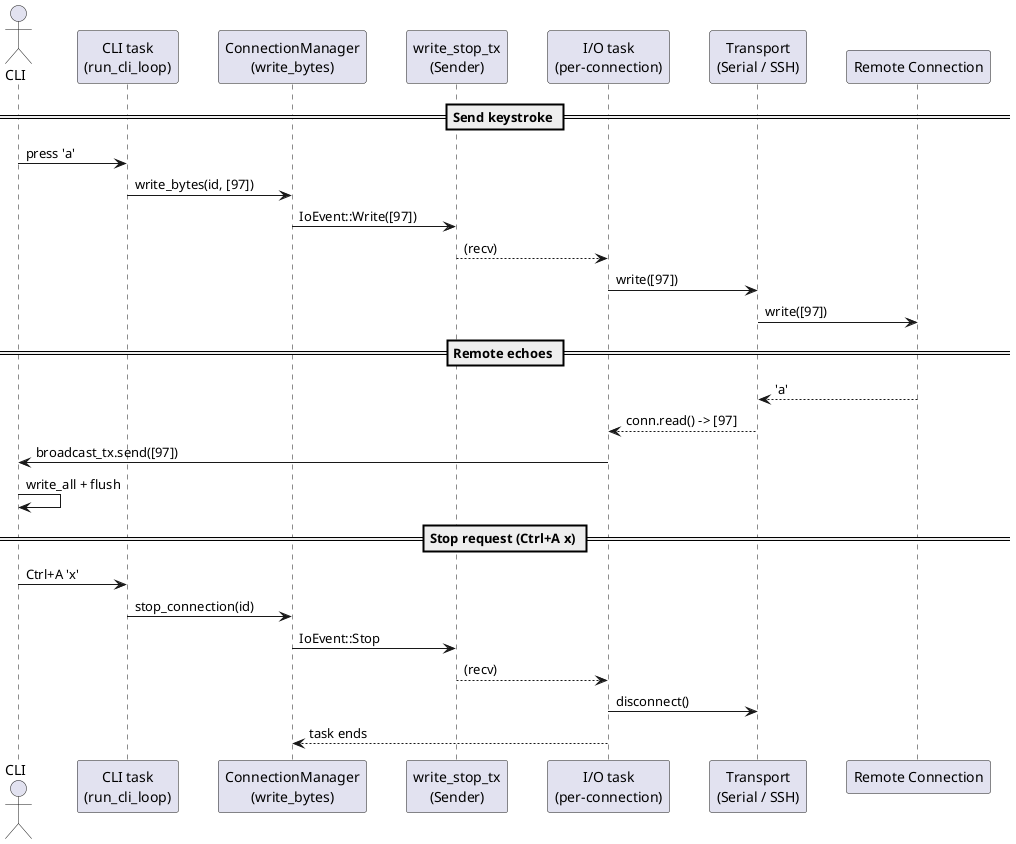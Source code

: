 @startuml Byte Flow
skinparam participantPadding 15
actor CLI            as U
participant "CLI task\n(run_cli_loop)"          as CLI
participant "ConnectionManager\n(write_bytes)" as CM
participant "write_stop_tx\n(Sender)"          as CtrlTx
participant "I/O task\n(per‑connection)"       as IO
participant "Transport\n(Serial / SSH)"        as TR
participant "Remote Connection"                      as REM

== Send keystroke ==
U  -> CLI   : press 'a'
CLI -> CM   : write_bytes(id, [97])
CM  -> CtrlTx : IoEvent::Write([97])
CtrlTx --> IO : (recv)
IO  -> TR   : write([97])
TR  -> REM   : write([97])

== Remote echoes ==
REM --> TR  : 'a'
TR --> IO   : conn.read() -> [97]
IO  -> U : broadcast_tx.send([97])
U  -> U   : write_all + flush

== Stop request (Ctrl+A x) ==
U  -> CLI   : Ctrl+A 'x'
CLI -> CM   : stop_connection(id)
CM  -> CtrlTx : IoEvent::Stop
CtrlTx --> IO : (recv)
IO  -> TR   : disconnect()
IO  --> CM  : task ends
@enduml
